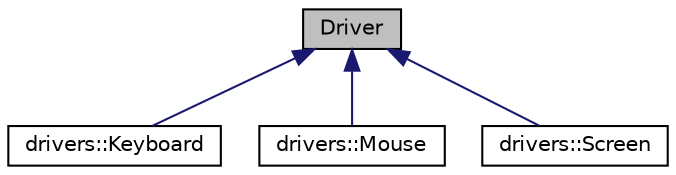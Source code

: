 digraph "Driver"
{
 // LATEX_PDF_SIZE
  edge [fontname="Helvetica",fontsize="10",labelfontname="Helvetica",labelfontsize="10"];
  node [fontname="Helvetica",fontsize="10",shape=record];
  Node0 [label="Driver",height=0.2,width=0.4,color="black", fillcolor="grey75", style="filled", fontcolor="black",tooltip=" "];
  Node0 -> Node1 [dir="back",color="midnightblue",fontsize="10",style="solid",fontname="Helvetica"];
  Node1 [label="drivers::Keyboard",height=0.2,width=0.4,color="black", fillcolor="white", style="filled",URL="$classdrivers_1_1Keyboard.html",tooltip=" "];
  Node0 -> Node2 [dir="back",color="midnightblue",fontsize="10",style="solid",fontname="Helvetica"];
  Node2 [label="drivers::Mouse",height=0.2,width=0.4,color="black", fillcolor="white", style="filled",URL="$classdrivers_1_1Mouse.html",tooltip=" "];
  Node0 -> Node3 [dir="back",color="midnightblue",fontsize="10",style="solid",fontname="Helvetica"];
  Node3 [label="drivers::Screen",height=0.2,width=0.4,color="black", fillcolor="white", style="filled",URL="$classdrivers_1_1Screen.html",tooltip=" "];
}
